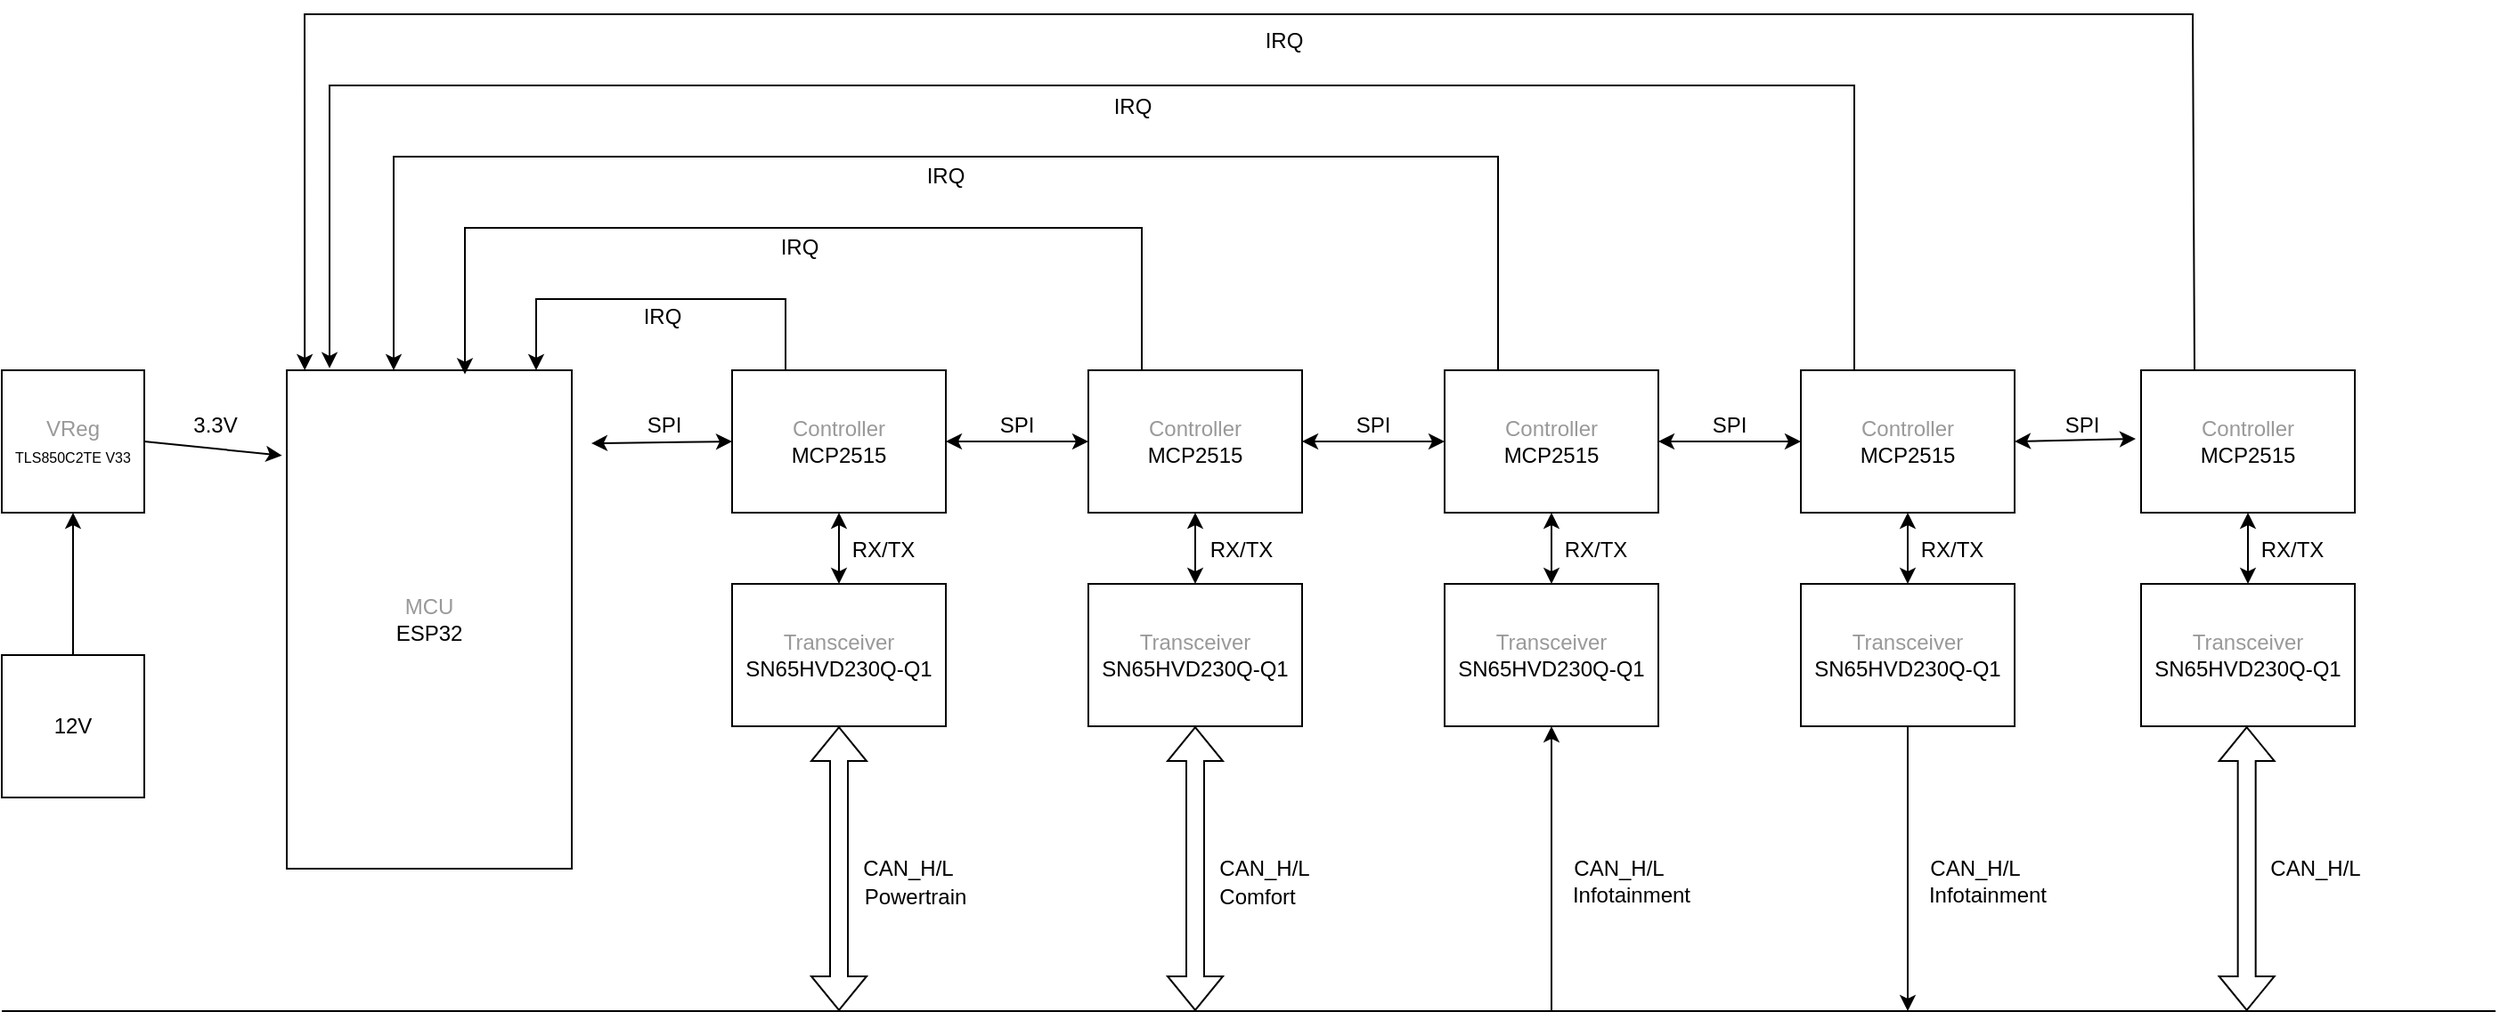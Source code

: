 <mxfile version="26.2.14">
  <diagram name="Seite-1" id="3UaLaNoQHusPB8Ups_Hn">
    <mxGraphModel dx="2180" dy="2372" grid="1" gridSize="10" guides="1" tooltips="1" connect="1" arrows="1" fold="1" page="1" pageScale="1" pageWidth="827" pageHeight="1169" math="0" shadow="0">
      <root>
        <mxCell id="0" />
        <mxCell id="1" parent="0" />
        <mxCell id="05BpNFQ8s_8MqioEpU-q-1" value="&lt;font style=&quot;color: rgb(153, 153, 153);&quot;&gt;MCU&lt;/font&gt;&lt;div&gt;ESP32&lt;/div&gt;" style="rounded=0;whiteSpace=wrap;html=1;" vertex="1" parent="1">
          <mxGeometry x="200" y="-440" width="160" height="280" as="geometry" />
        </mxCell>
        <mxCell id="05BpNFQ8s_8MqioEpU-q-2" value="&lt;font style=&quot;color: rgb(153, 153, 153);&quot;&gt;Transceiver&lt;/font&gt;&lt;div&gt;SN65HVD230Q-Q1&lt;/div&gt;" style="rounded=0;whiteSpace=wrap;html=1;" vertex="1" parent="1">
          <mxGeometry x="450" y="-320" width="120" height="80" as="geometry" />
        </mxCell>
        <mxCell id="05BpNFQ8s_8MqioEpU-q-3" value="&lt;font style=&quot;color: rgb(153, 153, 153);&quot;&gt;Controller&lt;/font&gt;&lt;div&gt;MCP2515&lt;/div&gt;" style="rounded=0;whiteSpace=wrap;html=1;" vertex="1" parent="1">
          <mxGeometry x="450" y="-440" width="120" height="80" as="geometry" />
        </mxCell>
        <mxCell id="05BpNFQ8s_8MqioEpU-q-4" value="&lt;font style=&quot;color: rgb(153, 153, 153);&quot;&gt;VReg&lt;/font&gt;&lt;div&gt;&lt;font style=&quot;font-size: 8px;&quot;&gt;TLS850C2TE V33&lt;/font&gt;&lt;/div&gt;" style="rounded=0;whiteSpace=wrap;html=1;" vertex="1" parent="1">
          <mxGeometry x="40" y="-440" width="80" height="80" as="geometry" />
        </mxCell>
        <mxCell id="05BpNFQ8s_8MqioEpU-q-5" value="" style="endArrow=none;html=1;rounded=0;" edge="1" parent="1">
          <mxGeometry width="50" height="50" relative="1" as="geometry">
            <mxPoint x="40" y="-80" as="sourcePoint" />
            <mxPoint x="1440" y="-80" as="targetPoint" />
          </mxGeometry>
        </mxCell>
        <mxCell id="05BpNFQ8s_8MqioEpU-q-6" value="" style="shape=flexArrow;endArrow=classic;startArrow=classic;html=1;rounded=0;" edge="1" parent="1">
          <mxGeometry width="100" height="100" relative="1" as="geometry">
            <mxPoint x="510" y="-80" as="sourcePoint" />
            <mxPoint x="510" y="-240" as="targetPoint" />
          </mxGeometry>
        </mxCell>
        <mxCell id="05BpNFQ8s_8MqioEpU-q-8" value="" style="endArrow=classic;startArrow=classic;html=1;rounded=0;entryX=0.5;entryY=1;entryDx=0;entryDy=0;exitX=0.5;exitY=0;exitDx=0;exitDy=0;" edge="1" parent="1" source="05BpNFQ8s_8MqioEpU-q-2" target="05BpNFQ8s_8MqioEpU-q-3">
          <mxGeometry width="50" height="50" relative="1" as="geometry">
            <mxPoint x="440" y="-200" as="sourcePoint" />
            <mxPoint x="490" y="-250" as="targetPoint" />
          </mxGeometry>
        </mxCell>
        <mxCell id="05BpNFQ8s_8MqioEpU-q-9" value="" style="endArrow=classic;startArrow=classic;html=1;rounded=0;exitX=1.008;exitY=0.171;exitDx=0;exitDy=0;exitPerimeter=0;entryX=0;entryY=0.5;entryDx=0;entryDy=0;" edge="1" parent="1" target="05BpNFQ8s_8MqioEpU-q-3">
          <mxGeometry width="50" height="50" relative="1" as="geometry">
            <mxPoint x="370.96" y="-398.96" as="sourcePoint" />
            <mxPoint x="490" y="-250" as="targetPoint" />
          </mxGeometry>
        </mxCell>
        <mxCell id="05BpNFQ8s_8MqioEpU-q-10" value="" style="endArrow=classic;html=1;rounded=0;exitX=1;exitY=0.5;exitDx=0;exitDy=0;entryX=-0.017;entryY=0.171;entryDx=0;entryDy=0;entryPerimeter=0;" edge="1" parent="1" source="05BpNFQ8s_8MqioEpU-q-4" target="05BpNFQ8s_8MqioEpU-q-1">
          <mxGeometry width="50" height="50" relative="1" as="geometry">
            <mxPoint x="390" y="-200" as="sourcePoint" />
            <mxPoint x="440" y="-250" as="targetPoint" />
          </mxGeometry>
        </mxCell>
        <mxCell id="05BpNFQ8s_8MqioEpU-q-11" value="RX/TX" style="text;html=1;align=center;verticalAlign=middle;whiteSpace=wrap;rounded=0;" vertex="1" parent="1">
          <mxGeometry x="505" y="-354" width="60" height="30" as="geometry" />
        </mxCell>
        <mxCell id="05BpNFQ8s_8MqioEpU-q-12" value="SPI" style="text;html=1;align=center;verticalAlign=middle;whiteSpace=wrap;rounded=0;" vertex="1" parent="1">
          <mxGeometry x="382" y="-424" width="60" height="30" as="geometry" />
        </mxCell>
        <mxCell id="05BpNFQ8s_8MqioEpU-q-13" value="CAN_H/L" style="text;html=1;align=center;verticalAlign=middle;whiteSpace=wrap;rounded=0;" vertex="1" parent="1">
          <mxGeometry x="519" y="-175" width="60" height="30" as="geometry" />
        </mxCell>
        <mxCell id="05BpNFQ8s_8MqioEpU-q-15" value="" style="endArrow=classic;startArrow=classic;html=1;rounded=0;exitX=1;exitY=0.5;exitDx=0;exitDy=0;" edge="1" parent="1" source="05BpNFQ8s_8MqioEpU-q-3">
          <mxGeometry width="50" height="50" relative="1" as="geometry">
            <mxPoint x="340" y="-120" as="sourcePoint" />
            <mxPoint x="650" y="-400" as="targetPoint" />
          </mxGeometry>
        </mxCell>
        <mxCell id="05BpNFQ8s_8MqioEpU-q-16" value="&lt;font style=&quot;color: rgb(153, 153, 153);&quot;&gt;Controller&lt;/font&gt;&lt;div&gt;MCP2515&lt;/div&gt;" style="rounded=0;whiteSpace=wrap;html=1;" vertex="1" parent="1">
          <mxGeometry x="650" y="-440" width="120" height="80" as="geometry" />
        </mxCell>
        <mxCell id="05BpNFQ8s_8MqioEpU-q-17" value="&lt;font style=&quot;color: rgb(153, 153, 153);&quot;&gt;Transceiver&lt;/font&gt;&lt;div&gt;SN65HVD230Q-Q1&lt;/div&gt;" style="rounded=0;whiteSpace=wrap;html=1;" vertex="1" parent="1">
          <mxGeometry x="650" y="-320" width="120" height="80" as="geometry" />
        </mxCell>
        <mxCell id="05BpNFQ8s_8MqioEpU-q-18" value="RX/TX" style="text;html=1;align=center;verticalAlign=middle;whiteSpace=wrap;rounded=0;" vertex="1" parent="1">
          <mxGeometry x="706" y="-354" width="60" height="30" as="geometry" />
        </mxCell>
        <mxCell id="05BpNFQ8s_8MqioEpU-q-19" value="" style="shape=flexArrow;endArrow=classic;startArrow=classic;html=1;rounded=0;" edge="1" parent="1">
          <mxGeometry width="100" height="100" relative="1" as="geometry">
            <mxPoint x="710" y="-80" as="sourcePoint" />
            <mxPoint x="710" y="-240" as="targetPoint" />
          </mxGeometry>
        </mxCell>
        <mxCell id="05BpNFQ8s_8MqioEpU-q-20" value="CAN_H/L" style="text;html=1;align=center;verticalAlign=middle;whiteSpace=wrap;rounded=0;" vertex="1" parent="1">
          <mxGeometry x="719" y="-175" width="60" height="30" as="geometry" />
        </mxCell>
        <mxCell id="05BpNFQ8s_8MqioEpU-q-21" value="" style="endArrow=classic;startArrow=classic;html=1;rounded=0;entryX=0.5;entryY=1;entryDx=0;entryDy=0;exitX=0.5;exitY=0;exitDx=0;exitDy=0;" edge="1" parent="1" source="05BpNFQ8s_8MqioEpU-q-17" target="05BpNFQ8s_8MqioEpU-q-16">
          <mxGeometry width="50" height="50" relative="1" as="geometry">
            <mxPoint x="440" y="-200" as="sourcePoint" />
            <mxPoint x="490" y="-250" as="targetPoint" />
          </mxGeometry>
        </mxCell>
        <mxCell id="05BpNFQ8s_8MqioEpU-q-23" value="Powertrain" style="text;html=1;align=center;verticalAlign=middle;whiteSpace=wrap;rounded=0;" vertex="1" parent="1">
          <mxGeometry x="518" y="-159" width="70" height="30" as="geometry" />
        </mxCell>
        <mxCell id="05BpNFQ8s_8MqioEpU-q-24" value="Comfort" style="text;html=1;align=center;verticalAlign=middle;whiteSpace=wrap;rounded=0;" vertex="1" parent="1">
          <mxGeometry x="710" y="-159" width="70" height="30" as="geometry" />
        </mxCell>
        <mxCell id="05BpNFQ8s_8MqioEpU-q-25" value="SPI" style="text;html=1;align=center;verticalAlign=middle;whiteSpace=wrap;rounded=0;" vertex="1" parent="1">
          <mxGeometry x="580" y="-424" width="60" height="30" as="geometry" />
        </mxCell>
        <mxCell id="05BpNFQ8s_8MqioEpU-q-26" value="3.3V" style="text;html=1;align=center;verticalAlign=middle;whiteSpace=wrap;rounded=0;" vertex="1" parent="1">
          <mxGeometry x="130" y="-424" width="60" height="30" as="geometry" />
        </mxCell>
        <mxCell id="05BpNFQ8s_8MqioEpU-q-27" value="12V" style="rounded=0;whiteSpace=wrap;html=1;" vertex="1" parent="1">
          <mxGeometry x="40" y="-280" width="80" height="80" as="geometry" />
        </mxCell>
        <mxCell id="05BpNFQ8s_8MqioEpU-q-28" value="" style="endArrow=classic;html=1;rounded=0;entryX=0.5;entryY=1;entryDx=0;entryDy=0;exitX=0.5;exitY=0;exitDx=0;exitDy=0;" edge="1" parent="1" source="05BpNFQ8s_8MqioEpU-q-27" target="05BpNFQ8s_8MqioEpU-q-4">
          <mxGeometry width="50" height="50" relative="1" as="geometry">
            <mxPoint x="390" y="-200" as="sourcePoint" />
            <mxPoint x="440" y="-250" as="targetPoint" />
          </mxGeometry>
        </mxCell>
        <mxCell id="05BpNFQ8s_8MqioEpU-q-29" value="&lt;font style=&quot;color: rgb(153, 153, 153);&quot;&gt;Controller&lt;/font&gt;&lt;div&gt;MCP2515&lt;/div&gt;" style="rounded=0;whiteSpace=wrap;html=1;" vertex="1" parent="1">
          <mxGeometry x="850" y="-440" width="120" height="80" as="geometry" />
        </mxCell>
        <mxCell id="05BpNFQ8s_8MqioEpU-q-30" value="&lt;font style=&quot;color: rgb(153, 153, 153);&quot;&gt;Transceiver&lt;/font&gt;&lt;div&gt;SN65HVD230Q-Q1&lt;/div&gt;" style="rounded=0;whiteSpace=wrap;html=1;" vertex="1" parent="1">
          <mxGeometry x="850" y="-320" width="120" height="80" as="geometry" />
        </mxCell>
        <mxCell id="05BpNFQ8s_8MqioEpU-q-32" value="RX/TX" style="text;html=1;align=center;verticalAlign=middle;whiteSpace=wrap;rounded=0;" vertex="1" parent="1">
          <mxGeometry x="905" y="-354" width="60" height="30" as="geometry" />
        </mxCell>
        <mxCell id="05BpNFQ8s_8MqioEpU-q-33" value="" style="endArrow=classic;startArrow=classic;html=1;rounded=0;entryX=0.5;entryY=1;entryDx=0;entryDy=0;exitX=0.5;exitY=0;exitDx=0;exitDy=0;" edge="1" parent="1" source="05BpNFQ8s_8MqioEpU-q-30" target="05BpNFQ8s_8MqioEpU-q-29">
          <mxGeometry width="50" height="50" relative="1" as="geometry">
            <mxPoint x="690" y="-200" as="sourcePoint" />
            <mxPoint x="740" y="-250" as="targetPoint" />
          </mxGeometry>
        </mxCell>
        <mxCell id="05BpNFQ8s_8MqioEpU-q-34" value="SPI" style="text;html=1;align=center;verticalAlign=middle;whiteSpace=wrap;rounded=0;" vertex="1" parent="1">
          <mxGeometry x="780" y="-424" width="60" height="30" as="geometry" />
        </mxCell>
        <mxCell id="05BpNFQ8s_8MqioEpU-q-35" value="" style="endArrow=classic;startArrow=classic;html=1;rounded=0;entryX=0;entryY=0.5;entryDx=0;entryDy=0;exitX=1;exitY=0.5;exitDx=0;exitDy=0;" edge="1" parent="1" source="05BpNFQ8s_8MqioEpU-q-16" target="05BpNFQ8s_8MqioEpU-q-29">
          <mxGeometry width="50" height="50" relative="1" as="geometry">
            <mxPoint x="690" y="-200" as="sourcePoint" />
            <mxPoint x="740" y="-250" as="targetPoint" />
          </mxGeometry>
        </mxCell>
        <mxCell id="05BpNFQ8s_8MqioEpU-q-36" value="CAN_H/L" style="text;html=1;align=center;verticalAlign=middle;whiteSpace=wrap;rounded=0;" vertex="1" parent="1">
          <mxGeometry x="1118" y="-175" width="60" height="30" as="geometry" />
        </mxCell>
        <mxCell id="05BpNFQ8s_8MqioEpU-q-37" value="Infotainment" style="text;html=1;align=center;verticalAlign=middle;whiteSpace=wrap;rounded=0;" vertex="1" parent="1">
          <mxGeometry x="1110" y="-160" width="90" height="30" as="geometry" />
        </mxCell>
        <mxCell id="05BpNFQ8s_8MqioEpU-q-38" value="" style="endArrow=classic;html=1;rounded=0;entryX=0.5;entryY=1;entryDx=0;entryDy=0;" edge="1" parent="1" target="05BpNFQ8s_8MqioEpU-q-30">
          <mxGeometry width="50" height="50" relative="1" as="geometry">
            <mxPoint x="910" y="-80" as="sourcePoint" />
            <mxPoint x="900" y="-250" as="targetPoint" />
          </mxGeometry>
        </mxCell>
        <mxCell id="05BpNFQ8s_8MqioEpU-q-40" value="&lt;font style=&quot;color: rgb(153, 153, 153);&quot;&gt;Controller&lt;/font&gt;&lt;div&gt;MCP2515&lt;/div&gt;" style="rounded=0;whiteSpace=wrap;html=1;" vertex="1" parent="1">
          <mxGeometry x="1050" y="-440" width="120" height="80" as="geometry" />
        </mxCell>
        <mxCell id="05BpNFQ8s_8MqioEpU-q-41" value="&lt;font style=&quot;color: rgb(153, 153, 153);&quot;&gt;Transceiver&lt;/font&gt;&lt;div&gt;SN65HVD230Q-Q1&lt;/div&gt;" style="rounded=0;whiteSpace=wrap;html=1;" vertex="1" parent="1">
          <mxGeometry x="1050" y="-320" width="120" height="80" as="geometry" />
        </mxCell>
        <mxCell id="05BpNFQ8s_8MqioEpU-q-42" value="RX/TX" style="text;html=1;align=center;verticalAlign=middle;whiteSpace=wrap;rounded=0;" vertex="1" parent="1">
          <mxGeometry x="1105" y="-354" width="60" height="30" as="geometry" />
        </mxCell>
        <mxCell id="05BpNFQ8s_8MqioEpU-q-43" value="" style="endArrow=classic;startArrow=classic;html=1;rounded=0;entryX=0.5;entryY=1;entryDx=0;entryDy=0;exitX=0.5;exitY=0;exitDx=0;exitDy=0;" edge="1" parent="1" source="05BpNFQ8s_8MqioEpU-q-41" target="05BpNFQ8s_8MqioEpU-q-40">
          <mxGeometry width="50" height="50" relative="1" as="geometry">
            <mxPoint x="890" y="-200" as="sourcePoint" />
            <mxPoint x="940" y="-250" as="targetPoint" />
          </mxGeometry>
        </mxCell>
        <mxCell id="05BpNFQ8s_8MqioEpU-q-44" value="" style="endArrow=classic;html=1;rounded=0;exitX=0.5;exitY=1;exitDx=0;exitDy=0;" edge="1" parent="1" source="05BpNFQ8s_8MqioEpU-q-41">
          <mxGeometry width="50" height="50" relative="1" as="geometry">
            <mxPoint x="1110" y="-80" as="sourcePoint" />
            <mxPoint x="1110" y="-80" as="targetPoint" />
          </mxGeometry>
        </mxCell>
        <mxCell id="05BpNFQ8s_8MqioEpU-q-45" value="" style="endArrow=classic;startArrow=classic;html=1;rounded=0;exitX=1;exitY=0.5;exitDx=0;exitDy=0;entryX=0;entryY=0.5;entryDx=0;entryDy=0;" edge="1" parent="1" source="05BpNFQ8s_8MqioEpU-q-29" target="05BpNFQ8s_8MqioEpU-q-40">
          <mxGeometry width="50" height="50" relative="1" as="geometry">
            <mxPoint x="1020" y="-200" as="sourcePoint" />
            <mxPoint x="1070" y="-250" as="targetPoint" />
          </mxGeometry>
        </mxCell>
        <mxCell id="05BpNFQ8s_8MqioEpU-q-46" value="SPI" style="text;html=1;align=center;verticalAlign=middle;whiteSpace=wrap;rounded=0;" vertex="1" parent="1">
          <mxGeometry x="980" y="-424" width="60" height="30" as="geometry" />
        </mxCell>
        <mxCell id="05BpNFQ8s_8MqioEpU-q-47" value="CAN_H/L" style="text;html=1;align=center;verticalAlign=middle;whiteSpace=wrap;rounded=0;" vertex="1" parent="1">
          <mxGeometry x="918" y="-175" width="60" height="30" as="geometry" />
        </mxCell>
        <mxCell id="05BpNFQ8s_8MqioEpU-q-48" value="Infotainment" style="text;html=1;align=center;verticalAlign=middle;whiteSpace=wrap;rounded=0;" vertex="1" parent="1">
          <mxGeometry x="910" y="-160" width="90" height="30" as="geometry" />
        </mxCell>
        <mxCell id="05BpNFQ8s_8MqioEpU-q-49" value="" style="endArrow=classic;html=1;rounded=0;entryX=0.75;entryY=0;entryDx=0;entryDy=0;exitX=0.25;exitY=0;exitDx=0;exitDy=0;" edge="1" parent="1" source="05BpNFQ8s_8MqioEpU-q-3">
          <mxGeometry width="50" height="50" relative="1" as="geometry">
            <mxPoint x="640" y="-270" as="sourcePoint" />
            <mxPoint x="340" y="-440" as="targetPoint" />
            <Array as="points">
              <mxPoint x="480" y="-480" />
              <mxPoint x="340" y="-480" />
            </Array>
          </mxGeometry>
        </mxCell>
        <mxCell id="05BpNFQ8s_8MqioEpU-q-50" value="IRQ" style="text;html=1;align=center;verticalAlign=middle;whiteSpace=wrap;rounded=0;" vertex="1" parent="1">
          <mxGeometry x="381" y="-485" width="60" height="30" as="geometry" />
        </mxCell>
        <mxCell id="05BpNFQ8s_8MqioEpU-q-51" value="" style="endArrow=classic;html=1;rounded=0;entryX=0.625;entryY=0.008;entryDx=0;entryDy=0;exitX=0.25;exitY=0;exitDx=0;exitDy=0;entryPerimeter=0;" edge="1" parent="1" target="05BpNFQ8s_8MqioEpU-q-1">
          <mxGeometry width="50" height="50" relative="1" as="geometry">
            <mxPoint x="680" y="-440" as="sourcePoint" />
            <mxPoint x="540" y="-440" as="targetPoint" />
            <Array as="points">
              <mxPoint x="680" y="-520" />
              <mxPoint x="610" y="-520" />
              <mxPoint x="300" y="-520" />
            </Array>
          </mxGeometry>
        </mxCell>
        <mxCell id="05BpNFQ8s_8MqioEpU-q-52" value="IRQ" style="text;html=1;align=center;verticalAlign=middle;whiteSpace=wrap;rounded=0;" vertex="1" parent="1">
          <mxGeometry x="458" y="-524" width="60" height="30" as="geometry" />
        </mxCell>
        <mxCell id="05BpNFQ8s_8MqioEpU-q-53" value="" style="endArrow=classic;html=1;rounded=0;exitX=0.25;exitY=0;exitDx=0;exitDy=0;entryX=0.375;entryY=0;entryDx=0;entryDy=0;entryPerimeter=0;" edge="1" parent="1" source="05BpNFQ8s_8MqioEpU-q-29" target="05BpNFQ8s_8MqioEpU-q-1">
          <mxGeometry width="50" height="50" relative="1" as="geometry">
            <mxPoint x="610" y="-340" as="sourcePoint" />
            <mxPoint x="660" y="-390" as="targetPoint" />
            <Array as="points">
              <mxPoint x="880" y="-560" />
              <mxPoint x="260" y="-560" />
            </Array>
          </mxGeometry>
        </mxCell>
        <mxCell id="05BpNFQ8s_8MqioEpU-q-54" value="IRQ" style="text;html=1;align=center;verticalAlign=middle;whiteSpace=wrap;rounded=0;" vertex="1" parent="1">
          <mxGeometry x="540" y="-564" width="60" height="30" as="geometry" />
        </mxCell>
        <mxCell id="05BpNFQ8s_8MqioEpU-q-55" value="" style="endArrow=classic;html=1;rounded=0;exitX=0.25;exitY=0;exitDx=0;exitDy=0;entryX=0.15;entryY=-0.004;entryDx=0;entryDy=0;entryPerimeter=0;" edge="1" parent="1" source="05BpNFQ8s_8MqioEpU-q-40" target="05BpNFQ8s_8MqioEpU-q-1">
          <mxGeometry width="50" height="50" relative="1" as="geometry">
            <mxPoint x="630" y="-420" as="sourcePoint" />
            <mxPoint x="240" y="-620" as="targetPoint" />
            <Array as="points">
              <mxPoint x="1080" y="-600" />
              <mxPoint x="224" y="-600" />
            </Array>
          </mxGeometry>
        </mxCell>
        <mxCell id="05BpNFQ8s_8MqioEpU-q-56" value="IRQ" style="text;html=1;align=center;verticalAlign=middle;whiteSpace=wrap;rounded=0;" vertex="1" parent="1">
          <mxGeometry x="645" y="-603" width="60" height="30" as="geometry" />
        </mxCell>
        <mxCell id="05BpNFQ8s_8MqioEpU-q-57" value="CAN_H/L" style="text;html=1;align=center;verticalAlign=middle;whiteSpace=wrap;rounded=0;" vertex="1" parent="1">
          <mxGeometry x="1309" y="-175" width="60" height="30" as="geometry" />
        </mxCell>
        <mxCell id="05BpNFQ8s_8MqioEpU-q-59" value="&lt;font style=&quot;color: rgb(153, 153, 153);&quot;&gt;Controller&lt;/font&gt;&lt;div&gt;MCP2515&lt;/div&gt;" style="rounded=0;whiteSpace=wrap;html=1;" vertex="1" parent="1">
          <mxGeometry x="1241" y="-440" width="120" height="80" as="geometry" />
        </mxCell>
        <mxCell id="05BpNFQ8s_8MqioEpU-q-60" value="&lt;font style=&quot;color: rgb(153, 153, 153);&quot;&gt;Transceiver&lt;/font&gt;&lt;div&gt;SN65HVD230Q-Q1&lt;/div&gt;" style="rounded=0;whiteSpace=wrap;html=1;" vertex="1" parent="1">
          <mxGeometry x="1241" y="-320" width="120" height="80" as="geometry" />
        </mxCell>
        <mxCell id="05BpNFQ8s_8MqioEpU-q-61" value="RX/TX" style="text;html=1;align=center;verticalAlign=middle;whiteSpace=wrap;rounded=0;" vertex="1" parent="1">
          <mxGeometry x="1296" y="-354" width="60" height="30" as="geometry" />
        </mxCell>
        <mxCell id="05BpNFQ8s_8MqioEpU-q-62" value="" style="endArrow=classic;startArrow=classic;html=1;rounded=0;entryX=0.5;entryY=1;entryDx=0;entryDy=0;exitX=0.5;exitY=0;exitDx=0;exitDy=0;" edge="1" parent="1" source="05BpNFQ8s_8MqioEpU-q-60" target="05BpNFQ8s_8MqioEpU-q-59">
          <mxGeometry width="50" height="50" relative="1" as="geometry">
            <mxPoint x="1081" y="-200" as="sourcePoint" />
            <mxPoint x="1131" y="-250" as="targetPoint" />
          </mxGeometry>
        </mxCell>
        <mxCell id="05BpNFQ8s_8MqioEpU-q-64" value="" style="endArrow=classic;html=1;rounded=0;exitX=0.25;exitY=0;exitDx=0;exitDy=0;entryX=0.063;entryY=0;entryDx=0;entryDy=0;entryPerimeter=0;" edge="1" parent="1" source="05BpNFQ8s_8MqioEpU-q-59" target="05BpNFQ8s_8MqioEpU-q-1">
          <mxGeometry width="50" height="50" relative="1" as="geometry">
            <mxPoint x="740" y="-360" as="sourcePoint" />
            <mxPoint x="220" y="-650" as="targetPoint" />
            <Array as="points">
              <mxPoint x="1270" y="-640" />
              <mxPoint x="210" y="-640" />
            </Array>
          </mxGeometry>
        </mxCell>
        <mxCell id="05BpNFQ8s_8MqioEpU-q-65" value="IRQ" style="text;html=1;align=center;verticalAlign=middle;whiteSpace=wrap;rounded=0;" vertex="1" parent="1">
          <mxGeometry x="730" y="-640" width="60" height="30" as="geometry" />
        </mxCell>
        <mxCell id="05BpNFQ8s_8MqioEpU-q-66" value="" style="shape=flexArrow;endArrow=classic;startArrow=classic;html=1;rounded=0;" edge="1" parent="1">
          <mxGeometry width="100" height="100" relative="1" as="geometry">
            <mxPoint x="1300.33" y="-80" as="sourcePoint" />
            <mxPoint x="1300.33" y="-240" as="targetPoint" />
          </mxGeometry>
        </mxCell>
        <mxCell id="05BpNFQ8s_8MqioEpU-q-67" value="SPI" style="text;html=1;align=center;verticalAlign=middle;whiteSpace=wrap;rounded=0;" vertex="1" parent="1">
          <mxGeometry x="1178" y="-424" width="60" height="30" as="geometry" />
        </mxCell>
        <mxCell id="05BpNFQ8s_8MqioEpU-q-68" value="" style="endArrow=classic;startArrow=classic;html=1;rounded=0;entryX=1;entryY=0.75;entryDx=0;entryDy=0;exitX=1;exitY=0.5;exitDx=0;exitDy=0;" edge="1" parent="1" source="05BpNFQ8s_8MqioEpU-q-40" target="05BpNFQ8s_8MqioEpU-q-67">
          <mxGeometry width="50" height="50" relative="1" as="geometry">
            <mxPoint x="910" y="-330" as="sourcePoint" />
            <mxPoint x="960" y="-380" as="targetPoint" />
          </mxGeometry>
        </mxCell>
      </root>
    </mxGraphModel>
  </diagram>
</mxfile>

